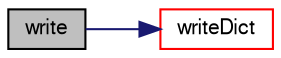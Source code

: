 digraph "write"
{
  bgcolor="transparent";
  edge [fontname="FreeSans",fontsize="10",labelfontname="FreeSans",labelfontsize="10"];
  node [fontname="FreeSans",fontsize="10",shape=record];
  rankdir="LR";
  Node3099 [label="write",height=0.2,width=0.4,color="black", fillcolor="grey75", style="filled", fontcolor="black"];
  Node3099 -> Node3100 [color="midnightblue",fontsize="10",style="solid",fontname="FreeSans"];
  Node3100 [label="writeDict",height=0.2,width=0.4,color="red",URL="$a25510.html#a99e013320e2bb0118f0c2857a9193f62",tooltip="Write as dictionary. "];
}
